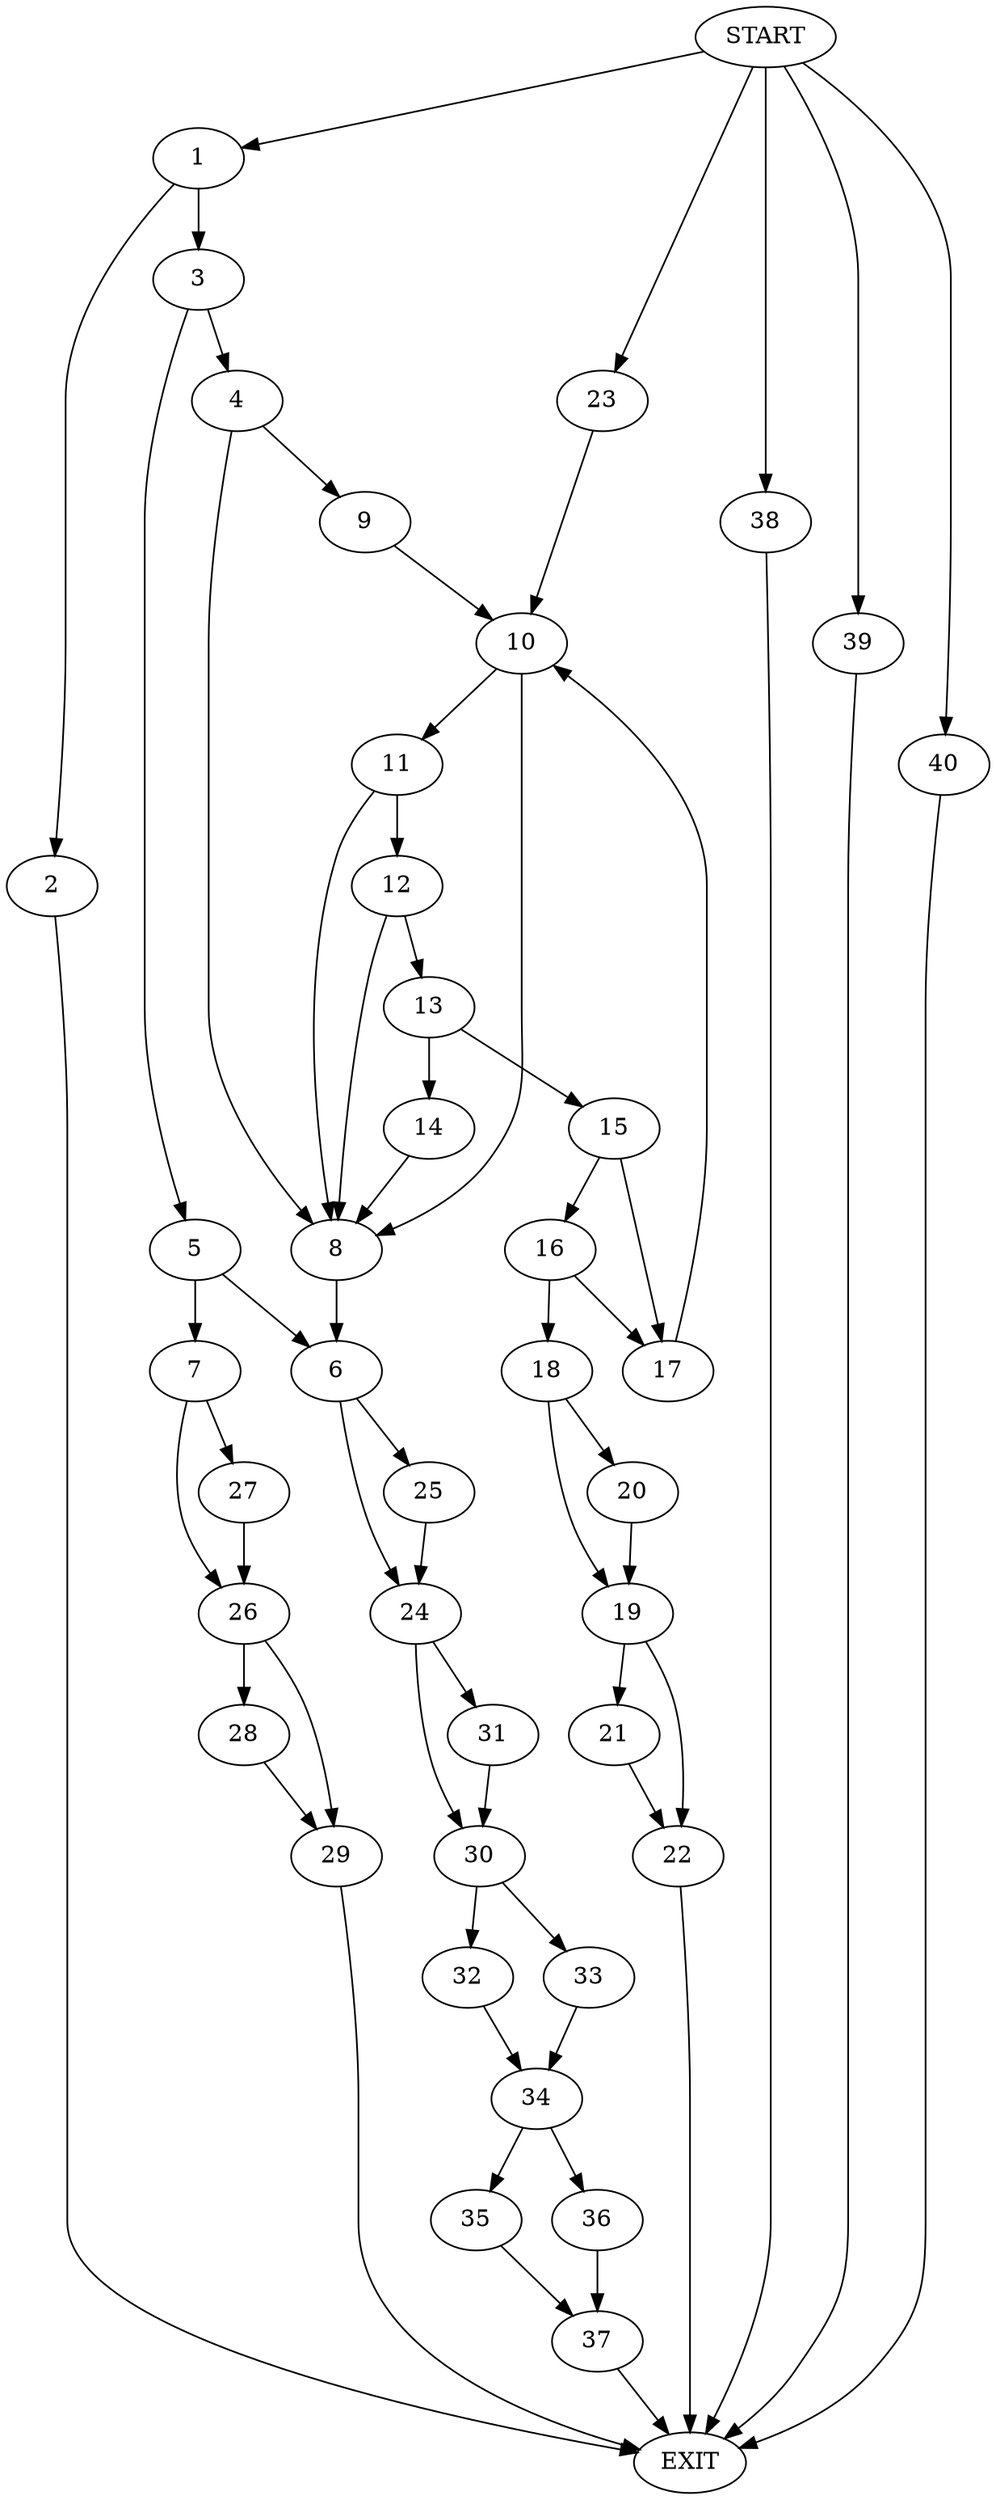 digraph {
0 [label="START"]
41 [label="EXIT"]
0 -> 1
1 -> 2
1 -> 3
2 -> 41
3 -> 4
3 -> 5
5 -> 6
5 -> 7
4 -> 8
4 -> 9
8 -> 6
9 -> 10
10 -> 8
10 -> 11
11 -> 8
11 -> 12
12 -> 13
12 -> 8
13 -> 14
13 -> 15
14 -> 8
15 -> 16
15 -> 17
17 -> 10
16 -> 18
16 -> 17
18 -> 19
18 -> 20
19 -> 21
19 -> 22
20 -> 19
22 -> 41
21 -> 22
0 -> 23
23 -> 10
6 -> 24
6 -> 25
7 -> 26
7 -> 27
27 -> 26
26 -> 28
26 -> 29
28 -> 29
29 -> 41
24 -> 30
24 -> 31
25 -> 24
31 -> 30
30 -> 32
30 -> 33
33 -> 34
32 -> 34
34 -> 35
34 -> 36
35 -> 37
36 -> 37
0 -> 38
38 -> 41
0 -> 39
39 -> 41
37 -> 41
0 -> 40
40 -> 41
}
